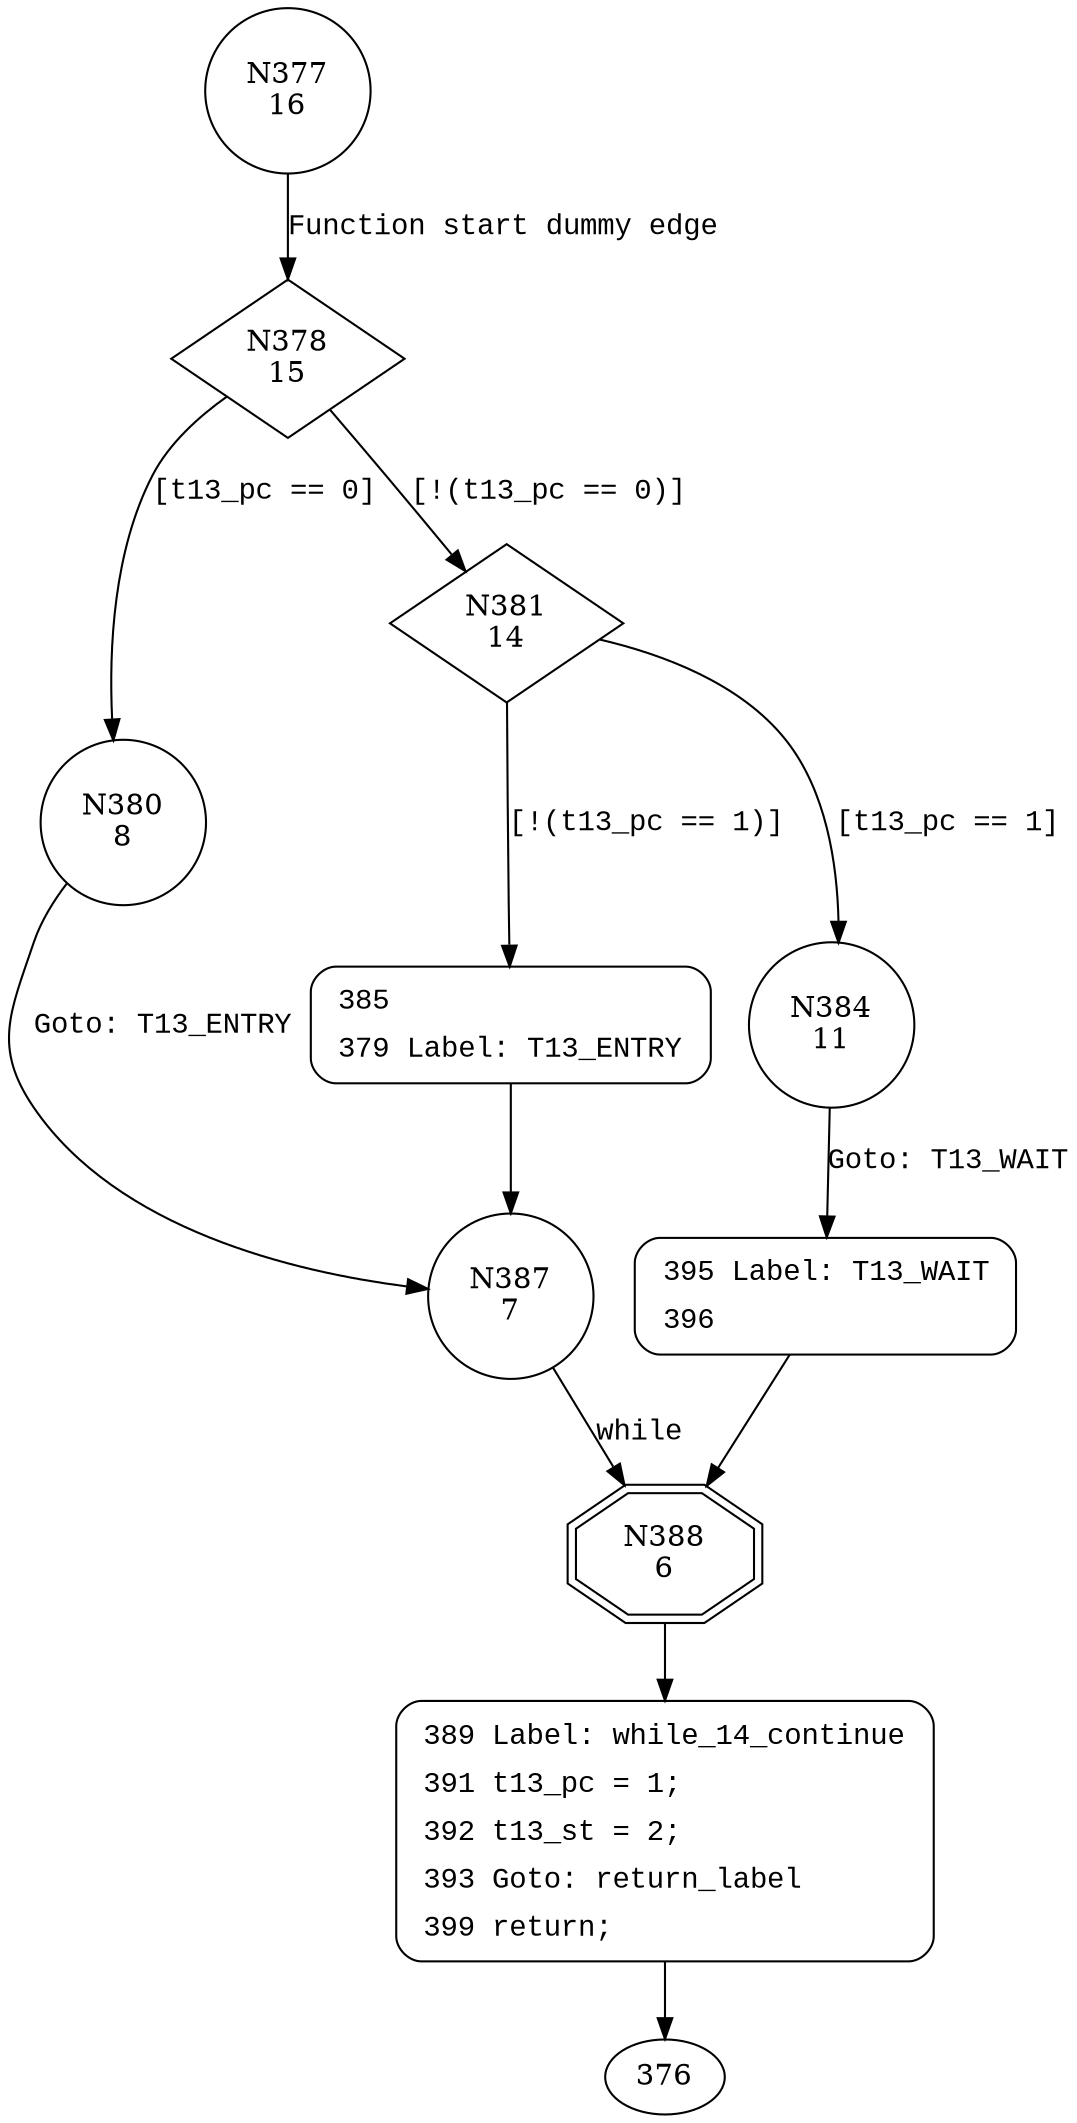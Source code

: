 digraph transmit13 {
378 [shape="diamond" label="N378\n15"]
380 [shape="circle" label="N380\n8"]
381 [shape="diamond" label="N381\n14"]
384 [shape="circle" label="N384\n11"]
385 [shape="circle" label="N385\n13"]
387 [shape="circle" label="N387\n7"]
388 [shape="doubleoctagon" label="N388\n6"]
389 [shape="circle" label="N389\n5"]
395 [shape="circle" label="N395\n10"]
377 [shape="circle" label="N377\n16"]
385 [style="filled,bold" penwidth="1" fillcolor="white" fontname="Courier New" shape="Mrecord" label=<<table border="0" cellborder="0" cellpadding="3" bgcolor="white"><tr><td align="right">385</td><td align="left"></td></tr><tr><td align="right">379</td><td align="left">Label: T13_ENTRY</td></tr></table>>]
385 -> 387[label=""]
389 [style="filled,bold" penwidth="1" fillcolor="white" fontname="Courier New" shape="Mrecord" label=<<table border="0" cellborder="0" cellpadding="3" bgcolor="white"><tr><td align="right">389</td><td align="left">Label: while_14_continue</td></tr><tr><td align="right">391</td><td align="left">t13_pc = 1;</td></tr><tr><td align="right">392</td><td align="left">t13_st = 2;</td></tr><tr><td align="right">393</td><td align="left">Goto: return_label</td></tr><tr><td align="right">399</td><td align="left">return;</td></tr></table>>]
389 -> 376[label=""]
395 [style="filled,bold" penwidth="1" fillcolor="white" fontname="Courier New" shape="Mrecord" label=<<table border="0" cellborder="0" cellpadding="3" bgcolor="white"><tr><td align="right">395</td><td align="left">Label: T13_WAIT</td></tr><tr><td align="right">396</td><td align="left"></td></tr></table>>]
395 -> 388[label=""]
378 -> 380 [label="[t13_pc == 0]" fontname="Courier New"]
378 -> 381 [label="[!(t13_pc == 0)]" fontname="Courier New"]
381 -> 384 [label="[t13_pc == 1]" fontname="Courier New"]
381 -> 385 [label="[!(t13_pc == 1)]" fontname="Courier New"]
387 -> 388 [label="while" fontname="Courier New"]
388 -> 389 [label="" fontname="Courier New"]
384 -> 395 [label="Goto: T13_WAIT" fontname="Courier New"]
380 -> 387 [label="Goto: T13_ENTRY" fontname="Courier New"]
377 -> 378 [label="Function start dummy edge" fontname="Courier New"]
}